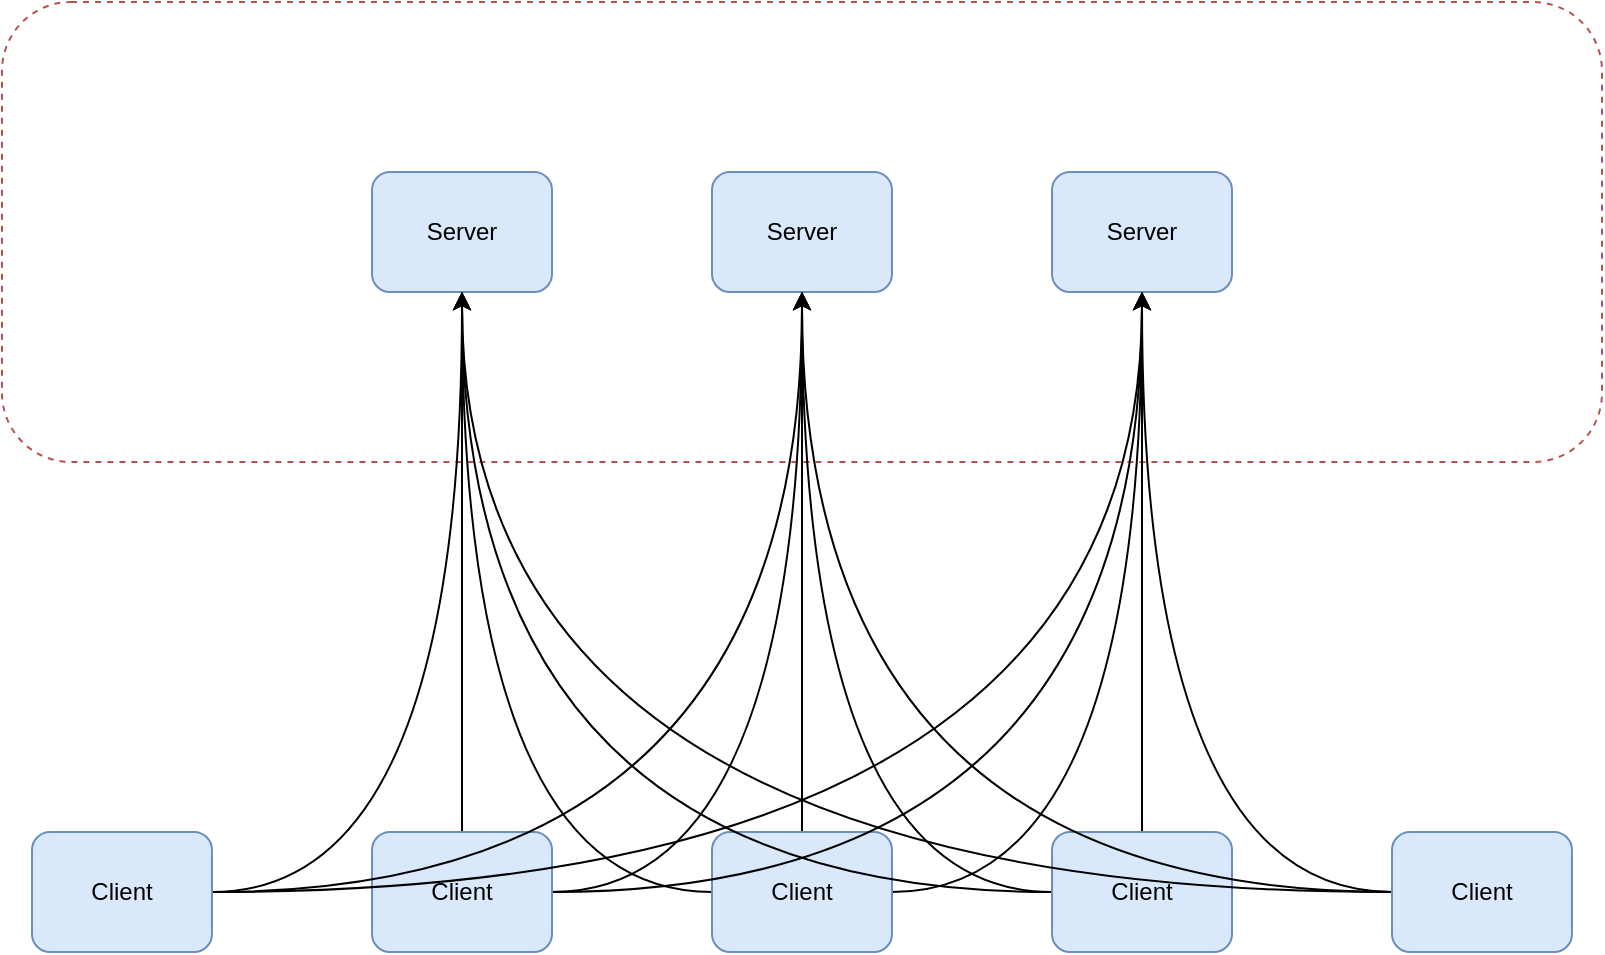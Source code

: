 <mxfile version="10.6.1" type="device"><diagram id="YbbpjFZDx2EoTzAwST0t" name="Page-1"><mxGraphModel dx="1076" dy="979" grid="1" gridSize="10" guides="1" tooltips="1" connect="1" arrows="1" fold="1" page="1" pageScale="1" pageWidth="827" pageHeight="1169" math="0" shadow="0"><root><mxCell id="0"/><mxCell id="1" parent="0"/><mxCell id="W39E6jQsg1r2RExfXesg-1" value="" style="rounded=1;whiteSpace=wrap;html=1;fillColor=none;dashed=1;strokeColor=#B85450;" parent="1" vertex="1"><mxGeometry x="13" y="70" width="800" height="230" as="geometry"/></mxCell><mxCell id="W39E6jQsg1r2RExfXesg-3" value="Server" style="rounded=1;whiteSpace=wrap;html=1;strokeColor=#6c8ebf;fillColor=#dae8fc;" parent="1" vertex="1"><mxGeometry x="368" y="155" width="90" height="60" as="geometry"/></mxCell><mxCell id="W39E6jQsg1r2RExfXesg-9" value="Server" style="rounded=1;whiteSpace=wrap;html=1;strokeColor=#6c8ebf;fillColor=#dae8fc;" parent="1" vertex="1"><mxGeometry x="198" y="155" width="90" height="60" as="geometry"/></mxCell><mxCell id="W39E6jQsg1r2RExfXesg-7" value="Server" style="rounded=1;whiteSpace=wrap;html=1;strokeColor=#6c8ebf;fillColor=#dae8fc;" parent="1" vertex="1"><mxGeometry x="538" y="155" width="90" height="60" as="geometry"/></mxCell><mxCell id="W39E6jQsg1r2RExfXesg-29" style="edgeStyle=orthogonalEdgeStyle;curved=1;rounded=0;orthogonalLoop=1;jettySize=auto;html=1;" parent="1" source="W39E6jQsg1r2RExfXesg-15" target="W39E6jQsg1r2RExfXesg-3" edge="1"><mxGeometry relative="1" as="geometry"/></mxCell><mxCell id="W39E6jQsg1r2RExfXesg-30" style="edgeStyle=orthogonalEdgeStyle;curved=1;rounded=0;orthogonalLoop=1;jettySize=auto;html=1;entryX=0.5;entryY=1;entryDx=0;entryDy=0;" parent="1" source="W39E6jQsg1r2RExfXesg-15" target="W39E6jQsg1r2RExfXesg-9" edge="1"><mxGeometry relative="1" as="geometry"/></mxCell><mxCell id="W39E6jQsg1r2RExfXesg-31" style="edgeStyle=orthogonalEdgeStyle;curved=1;rounded=0;orthogonalLoop=1;jettySize=auto;html=1;entryX=0.5;entryY=1;entryDx=0;entryDy=0;" parent="1" source="W39E6jQsg1r2RExfXesg-15" target="W39E6jQsg1r2RExfXesg-7" edge="1"><mxGeometry relative="1" as="geometry"/></mxCell><mxCell id="W39E6jQsg1r2RExfXesg-15" value="Client" style="rounded=1;whiteSpace=wrap;html=1;strokeColor=#6c8ebf;fillColor=#dae8fc;" parent="1" vertex="1"><mxGeometry x="368" y="485" width="90" height="60" as="geometry"/></mxCell><mxCell id="W39E6jQsg1r2RExfXesg-39" style="edgeStyle=orthogonalEdgeStyle;curved=1;rounded=0;orthogonalLoop=1;jettySize=auto;html=1;entryX=0.5;entryY=1;entryDx=0;entryDy=0;" parent="1" source="W39E6jQsg1r2RExfXesg-19" target="W39E6jQsg1r2RExfXesg-9" edge="1"><mxGeometry relative="1" as="geometry"/></mxCell><mxCell id="W39E6jQsg1r2RExfXesg-41" style="edgeStyle=orthogonalEdgeStyle;curved=1;rounded=0;orthogonalLoop=1;jettySize=auto;html=1;entryX=0.5;entryY=1;entryDx=0;entryDy=0;" parent="1" source="W39E6jQsg1r2RExfXesg-19" target="W39E6jQsg1r2RExfXesg-3" edge="1"><mxGeometry relative="1" as="geometry"/></mxCell><mxCell id="W39E6jQsg1r2RExfXesg-42" style="edgeStyle=orthogonalEdgeStyle;curved=1;rounded=0;orthogonalLoop=1;jettySize=auto;html=1;entryX=0.5;entryY=1;entryDx=0;entryDy=0;" parent="1" source="W39E6jQsg1r2RExfXesg-19" target="W39E6jQsg1r2RExfXesg-7" edge="1"><mxGeometry relative="1" as="geometry"/></mxCell><mxCell id="W39E6jQsg1r2RExfXesg-19" value="Client" style="rounded=1;whiteSpace=wrap;html=1;strokeColor=#6c8ebf;fillColor=#dae8fc;" parent="1" vertex="1"><mxGeometry x="538" y="485" width="90" height="60" as="geometry"/></mxCell><mxCell id="W39E6jQsg1r2RExfXesg-43" style="edgeStyle=orthogonalEdgeStyle;curved=1;rounded=0;orthogonalLoop=1;jettySize=auto;html=1;entryX=0.5;entryY=1;entryDx=0;entryDy=0;" parent="1" source="W39E6jQsg1r2RExfXesg-21" target="W39E6jQsg1r2RExfXesg-9" edge="1"><mxGeometry relative="1" as="geometry"/></mxCell><mxCell id="W39E6jQsg1r2RExfXesg-44" style="edgeStyle=orthogonalEdgeStyle;curved=1;rounded=0;orthogonalLoop=1;jettySize=auto;html=1;entryX=0.5;entryY=1;entryDx=0;entryDy=0;" parent="1" source="W39E6jQsg1r2RExfXesg-21" target="W39E6jQsg1r2RExfXesg-3" edge="1"><mxGeometry relative="1" as="geometry"/></mxCell><mxCell id="W39E6jQsg1r2RExfXesg-45" style="edgeStyle=orthogonalEdgeStyle;curved=1;rounded=0;orthogonalLoop=1;jettySize=auto;html=1;entryX=0.5;entryY=1;entryDx=0;entryDy=0;" parent="1" source="W39E6jQsg1r2RExfXesg-21" target="W39E6jQsg1r2RExfXesg-7" edge="1"><mxGeometry relative="1" as="geometry"/></mxCell><mxCell id="W39E6jQsg1r2RExfXesg-21" value="Client" style="rounded=1;whiteSpace=wrap;html=1;strokeColor=#6c8ebf;fillColor=#dae8fc;" parent="1" vertex="1"><mxGeometry x="708" y="485" width="90" height="60" as="geometry"/></mxCell><mxCell id="W39E6jQsg1r2RExfXesg-32" style="edgeStyle=orthogonalEdgeStyle;curved=1;rounded=0;orthogonalLoop=1;jettySize=auto;html=1;" parent="1" source="W39E6jQsg1r2RExfXesg-17" target="W39E6jQsg1r2RExfXesg-3" edge="1"><mxGeometry relative="1" as="geometry"/></mxCell><mxCell id="W39E6jQsg1r2RExfXesg-33" style="edgeStyle=orthogonalEdgeStyle;curved=1;rounded=0;orthogonalLoop=1;jettySize=auto;html=1;entryX=0.5;entryY=1;entryDx=0;entryDy=0;" parent="1" source="W39E6jQsg1r2RExfXesg-17" target="W39E6jQsg1r2RExfXesg-9" edge="1"><mxGeometry relative="1" as="geometry"/></mxCell><mxCell id="W39E6jQsg1r2RExfXesg-34" style="edgeStyle=orthogonalEdgeStyle;curved=1;rounded=0;orthogonalLoop=1;jettySize=auto;html=1;entryX=0.5;entryY=1;entryDx=0;entryDy=0;" parent="1" source="W39E6jQsg1r2RExfXesg-17" target="W39E6jQsg1r2RExfXesg-7" edge="1"><mxGeometry relative="1" as="geometry"><mxPoint x="560" y="220" as="targetPoint"/></mxGeometry></mxCell><mxCell id="W39E6jQsg1r2RExfXesg-17" value="Client" style="rounded=1;whiteSpace=wrap;html=1;strokeColor=#6c8ebf;fillColor=#dae8fc;" parent="1" vertex="1"><mxGeometry x="198" y="485" width="90" height="60" as="geometry"/></mxCell><mxCell id="W39E6jQsg1r2RExfXesg-35" style="edgeStyle=orthogonalEdgeStyle;curved=1;rounded=0;orthogonalLoop=1;jettySize=auto;html=1;entryX=0.5;entryY=1;entryDx=0;entryDy=0;" parent="1" source="W39E6jQsg1r2RExfXesg-23" target="W39E6jQsg1r2RExfXesg-7" edge="1"><mxGeometry relative="1" as="geometry"><mxPoint x="560" y="220" as="targetPoint"/></mxGeometry></mxCell><mxCell id="W39E6jQsg1r2RExfXesg-36" style="edgeStyle=orthogonalEdgeStyle;curved=1;rounded=0;orthogonalLoop=1;jettySize=auto;html=1;" parent="1" source="W39E6jQsg1r2RExfXesg-23" target="W39E6jQsg1r2RExfXesg-3" edge="1"><mxGeometry relative="1" as="geometry"/></mxCell><mxCell id="W39E6jQsg1r2RExfXesg-38" style="edgeStyle=orthogonalEdgeStyle;curved=1;rounded=0;orthogonalLoop=1;jettySize=auto;html=1;entryX=0.5;entryY=1;entryDx=0;entryDy=0;" parent="1" source="W39E6jQsg1r2RExfXesg-23" target="W39E6jQsg1r2RExfXesg-9" edge="1"><mxGeometry relative="1" as="geometry"/></mxCell><mxCell id="W39E6jQsg1r2RExfXesg-23" value="Client" style="rounded=1;whiteSpace=wrap;html=1;strokeColor=#6c8ebf;fillColor=#dae8fc;" parent="1" vertex="1"><mxGeometry x="28" y="485" width="90" height="60" as="geometry"/></mxCell></root></mxGraphModel></diagram></mxfile>